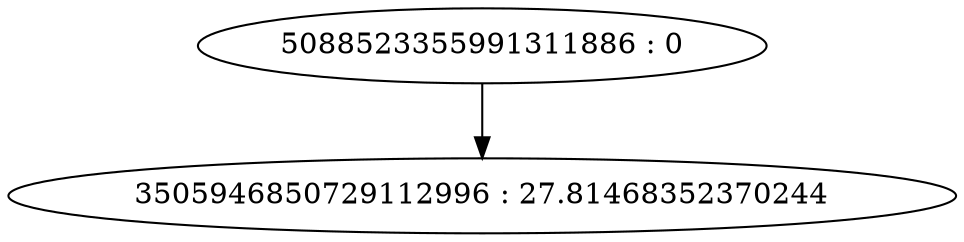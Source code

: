 digraph "plots/tree_39.dot" {
	0 [label="5088523355991311886 : 0"]
	1 [label="3505946850729112996 : 27.81468352370244"]
	0 -> 1
}

